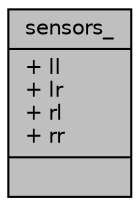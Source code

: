 digraph "sensors_"
{
  edge [fontname="Helvetica",fontsize="10",labelfontname="Helvetica",labelfontsize="10"];
  node [fontname="Helvetica",fontsize="10",shape=record];
  Node1 [label="{sensors_\n|+ ll\l+ lr\l+ rl\l+ rr\l|}",height=0.2,width=0.4,color="black", fillcolor="grey75", style="filled", fontcolor="black"];
}
